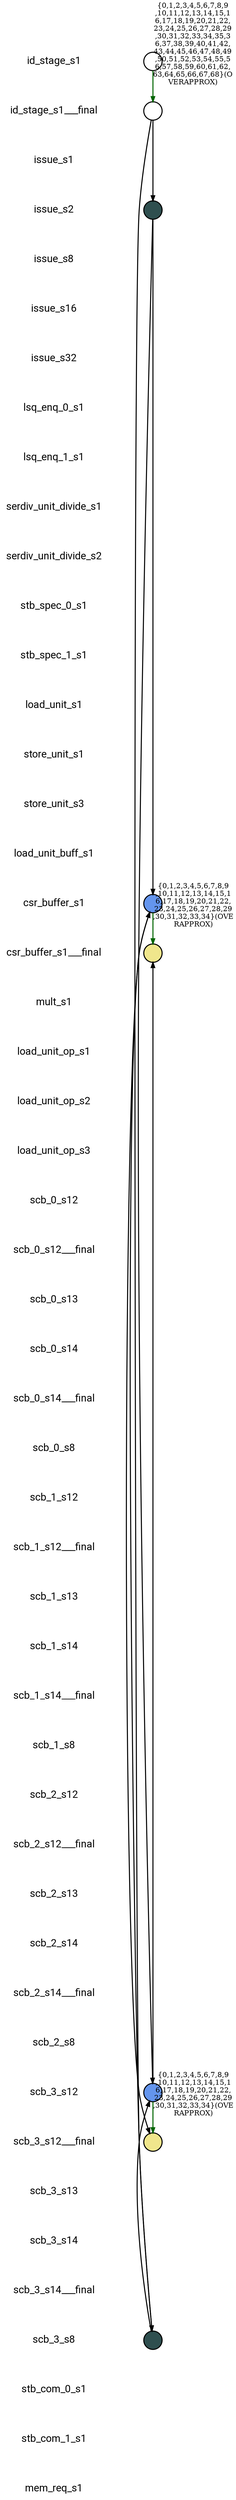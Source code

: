
digraph G {
    edge [penwidth=2];
    node [ shape=box, fontsize=20, penwidth=2, fontname="roboto"];
    esep=0.5;
    layout=neato;
    overlap=scale;
    splines=true;

l_id_stage_s1 [label="id_stage_s1"; pos="0,-0!"; shape=none];

l_id_stage_s1___final [label="id_stage_s1___final"; pos="0,-1!"; shape=none];

l_issue_s1 [label="issue_s1"; pos="0,-2!"; shape=none];

l_issue_s2 [label="issue_s2"; pos="0,-3!"; shape=none];

l_issue_s8 [label="issue_s8"; pos="0,-4!"; shape=none];

l_issue_s16 [label="issue_s16"; pos="0,-5!"; shape=none];

l_issue_s32 [label="issue_s32"; pos="0,-6!"; shape=none];

l_lsq_enq_0_s1 [label="lsq_enq_0_s1"; pos="0,-7!"; shape=none];

l_lsq_enq_1_s1 [label="lsq_enq_1_s1"; pos="0,-8!"; shape=none];

l_serdiv_unit_divide_s1 [label="serdiv_unit_divide_s1"; pos="0,-9!"; shape=none];

l_serdiv_unit_divide_s2 [label="serdiv_unit_divide_s2"; pos="0,-10!"; shape=none];

l_stb_spec_0_s1 [label="stb_spec_0_s1"; pos="0,-11!"; shape=none];

l_stb_spec_1_s1 [label="stb_spec_1_s1"; pos="0,-12!"; shape=none];

l_load_unit_s1 [label="load_unit_s1"; pos="0,-13!"; shape=none];

l_store_unit_s1 [label="store_unit_s1"; pos="0,-14!"; shape=none];

l_store_unit_s3 [label="store_unit_s3"; pos="0,-15!"; shape=none];

l_load_unit_buff_s1 [label="load_unit_buff_s1"; pos="0,-16!"; shape=none];

l_csr_buffer_s1 [label="csr_buffer_s1"; pos="0,-17!"; shape=none];

l_csr_buffer_s1___final [label="csr_buffer_s1___final"; pos="0,-18!"; shape=none];

l_mult_s1 [label="mult_s1"; pos="0,-19!"; shape=none];

l_load_unit_op_s1 [label="load_unit_op_s1"; pos="0,-20!"; shape=none];

l_load_unit_op_s2 [label="load_unit_op_s2"; pos="0,-21!"; shape=none];

l_load_unit_op_s3 [label="load_unit_op_s3"; pos="0,-22!"; shape=none];

l_scb_0_s12 [label="scb_0_s12"; pos="0,-23!"; shape=none];

l_scb_0_s12___final [label="scb_0_s12___final"; pos="0,-24!"; shape=none];

l_scb_0_s13 [label="scb_0_s13"; pos="0,-25!"; shape=none];

l_scb_0_s14 [label="scb_0_s14"; pos="0,-26!"; shape=none];

l_scb_0_s14___final [label="scb_0_s14___final"; pos="0,-27!"; shape=none];

l_scb_0_s8 [label="scb_0_s8"; pos="0,-28!"; shape=none];

l_scb_1_s12 [label="scb_1_s12"; pos="0,-29!"; shape=none];

l_scb_1_s12___final [label="scb_1_s12___final"; pos="0,-30!"; shape=none];

l_scb_1_s13 [label="scb_1_s13"; pos="0,-31!"; shape=none];

l_scb_1_s14 [label="scb_1_s14"; pos="0,-32!"; shape=none];

l_scb_1_s14___final [label="scb_1_s14___final"; pos="0,-33!"; shape=none];

l_scb_1_s8 [label="scb_1_s8"; pos="0,-34!"; shape=none];

l_scb_2_s12 [label="scb_2_s12"; pos="0,-35!"; shape=none];

l_scb_2_s12___final [label="scb_2_s12___final"; pos="0,-36!"; shape=none];

l_scb_2_s13 [label="scb_2_s13"; pos="0,-37!"; shape=none];

l_scb_2_s14 [label="scb_2_s14"; pos="0,-38!"; shape=none];

l_scb_2_s14___final [label="scb_2_s14___final"; pos="0,-39!"; shape=none];

l_scb_2_s8 [label="scb_2_s8"; pos="0,-40!"; shape=none];

l_scb_3_s12 [label="scb_3_s12"; pos="0,-41!"; shape=none];

l_scb_3_s12___final [label="scb_3_s12___final"; pos="0,-42!"; shape=none];

l_scb_3_s13 [label="scb_3_s13"; pos="0,-43!"; shape=none];

l_scb_3_s14 [label="scb_3_s14"; pos="0,-44!"; shape=none];

l_scb_3_s14___final [label="scb_3_s14___final"; pos="0,-45!"; shape=none];

l_scb_3_s8 [label="scb_3_s8"; pos="0,-46!"; shape=none];

l_stb_com_0_s1 [label="stb_com_0_s1"; pos="0,-47!"; shape=none];

l_stb_com_1_s1 [label="stb_com_1_s1"; pos="0,-48!"; shape=none];

l_mem_req_s1 [label="mem_req_s1"; pos="0,-49!"; shape=none];

n_id_stage_s1 [label=""; pos="2,-0!"; shape=circle ]; 


n_issue_s2 [style=filled, color=black, fillcolor="#2F4F4F", label=""; pos="2,-3!"; shape=circle ]; 


n_scb_3_s12 [style=filled, color=black, fillcolor="#6495ED", label=""; pos="2,-41!"; shape=circle ]; 


n_scb_3_s8 [style=filled, color=black, fillcolor="#2F4F4F", label=""; pos="2,-46!"; shape=circle ]; 


n_csr_buffer_s1 [style=filled, color=black, fillcolor="#6495ED", label=""; pos="2,-17!"; shape=circle ]; 


n_id_stage_s1___final [label=""; pos="2,-1!"; shape=circle ]; 


n_scb_3_s12___final [style=filled, color=black, fillcolor="#F0E68C", label=""; pos="2,-42!"; shape=circle ]; 


n_csr_buffer_s1___final [style=filled, color=black, fillcolor="#F0E68C", label=""; pos="2,-18!"; shape=circle ]; 


n_id_stage_s1 -> n_id_stage_s1___final [color="#006400", label="{0,1,2,3,4,5,6,7,8,9
,10,11,12,13,14,15,1
6,17,18,19,20,21,22,
23,24,25,26,27,28,29
,30,31,32,33,34,35,3
6,37,38,39,40,41,42,
43,44,45,46,47,48,49
,50,51,52,53,54,55,5
6,57,58,59,60,61,62,
63,64,65,66,67,68}(O
VERAPPROX)"];

n_issue_s2 -> n_scb_3_s12 [color="black"];

n_issue_s2 -> n_csr_buffer_s1 [color="black"];

n_scb_3_s12 -> n_csr_buffer_s1___final [color="black"];

n_scb_3_s12 -> n_scb_3_s12___final [color="#006400", label="{0,1,2,3,4,5,6,7,8,9
,10,11,12,13,14,15,1
6,17,18,19,20,21,22,
23,24,25,26,27,28,29
,30,31,32,33,34}(OVE
RAPPROX)"];

n_scb_3_s8 -> n_scb_3_s12 [color="black"];

n_scb_3_s8 -> n_csr_buffer_s1 [color="black"];

n_csr_buffer_s1 -> n_csr_buffer_s1___final [color="#006400", label="{0,1,2,3,4,5,6,7,8,9
,10,11,12,13,14,15,1
6,17,18,19,20,21,22,
23,24,25,26,27,28,29
,30,31,32,33,34}(OVE
RAPPROX)"];

n_csr_buffer_s1 -> n_scb_3_s12___final [color="black"];

n_id_stage_s1___final -> n_scb_3_s8 [color="black"];

n_id_stage_s1___final -> n_issue_s2 [color="black"];
}